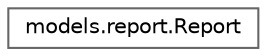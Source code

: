 digraph "Graphical Class Hierarchy"
{
 // LATEX_PDF_SIZE
  bgcolor="transparent";
  edge [fontname=Helvetica,fontsize=10,labelfontname=Helvetica,labelfontsize=10];
  node [fontname=Helvetica,fontsize=10,shape=box,height=0.2,width=0.4];
  rankdir="LR";
  Node0 [id="Node000000",label="models.report.Report",height=0.2,width=0.4,color="grey40", fillcolor="white", style="filled",URL="$classmodels_1_1report_1_1_report.html",tooltip="Generates various reports for the company, including sales, customer, and item popularity reports."];
}
